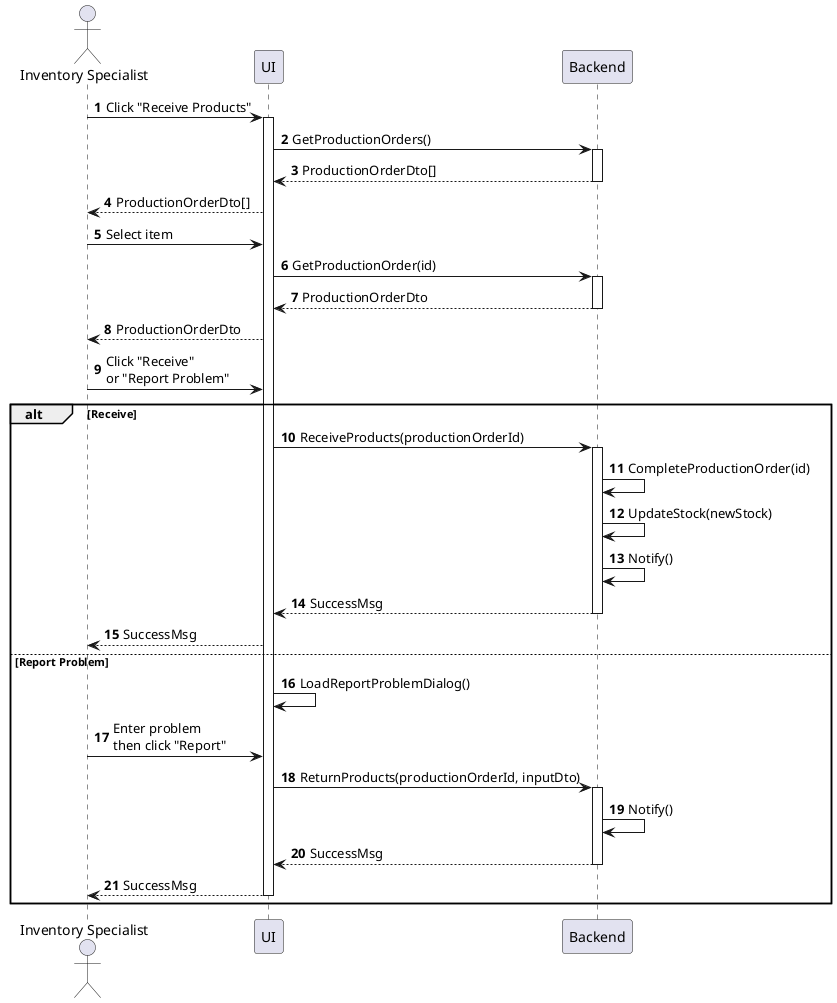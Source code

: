 @startuml inventory-product-receive
autonumber

actor "Inventory Specialist" as a
participant UI as f
participant Backend as b

a -> f : Click "Receive Products"
activate f
f -> b : GetProductionOrders()
activate b
return ProductionOrderDto[]
f --> a : ProductionOrderDto[]
a -> f : Select item
f -> b : GetProductionOrder(id)
activate b
return ProductionOrderDto
f --> a : ProductionOrderDto
a -> f : Click "Receive"\nor "Report Problem"

alt Receive
    f -> b : ReceiveProducts(productionOrderId)
    activate b
    b -> b : CompleteProductionOrder(id)
    b -> b : UpdateStock(newStock)
    b -> b : Notify()
    return SuccessMsg
    f --> a : SuccessMsg
else Report Problem
    f -> f : LoadReportProblemDialog()
    a -> f : Enter problem\nthen click "Report"
    f -> b : ReturnProducts(productionOrderId, inputDto)
    activate b
    b -> b : Notify()
    return SuccessMsg
    f --> a : SuccessMsg
    deactivate f
end
@enduml